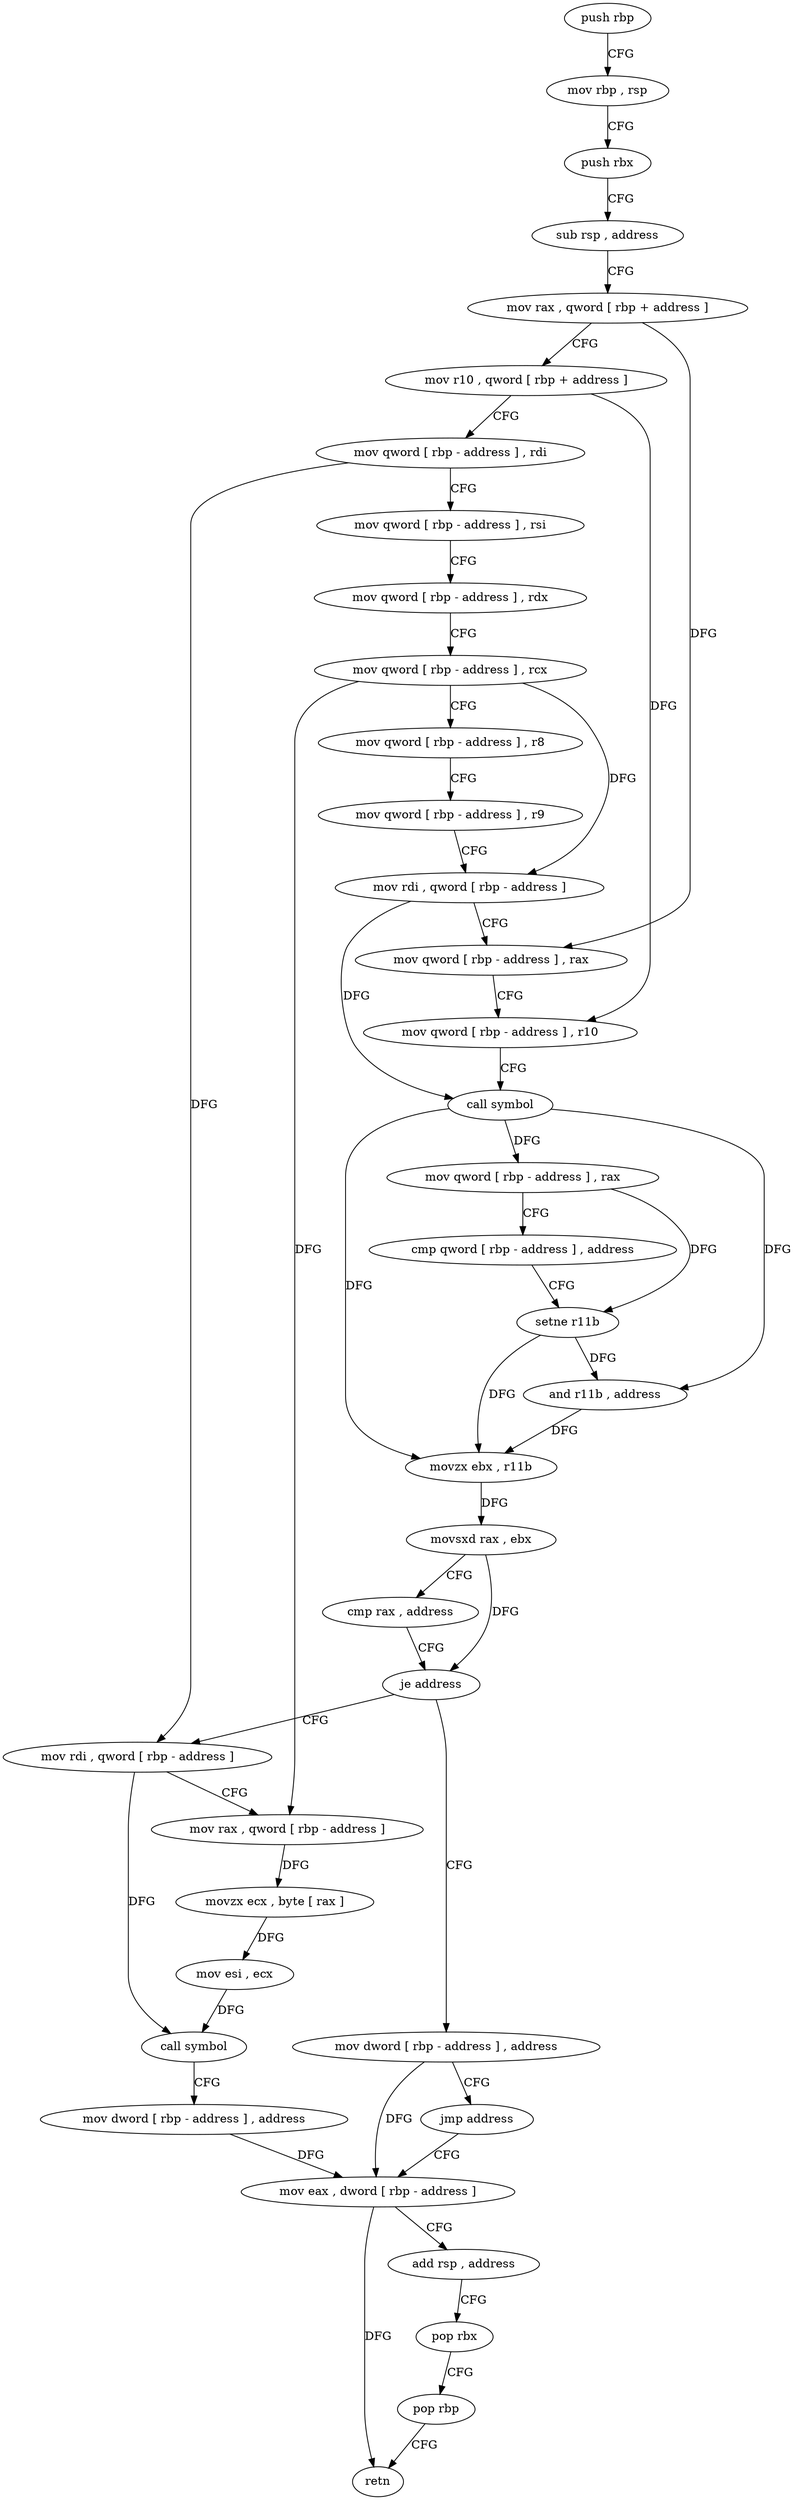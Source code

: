 digraph "func" {
"4262960" [label = "push rbp" ]
"4262961" [label = "mov rbp , rsp" ]
"4262964" [label = "push rbx" ]
"4262965" [label = "sub rsp , address" ]
"4262969" [label = "mov rax , qword [ rbp + address ]" ]
"4262973" [label = "mov r10 , qword [ rbp + address ]" ]
"4262977" [label = "mov qword [ rbp - address ] , rdi" ]
"4262981" [label = "mov qword [ rbp - address ] , rsi" ]
"4262985" [label = "mov qword [ rbp - address ] , rdx" ]
"4262989" [label = "mov qword [ rbp - address ] , rcx" ]
"4262993" [label = "mov qword [ rbp - address ] , r8" ]
"4262997" [label = "mov qword [ rbp - address ] , r9" ]
"4263001" [label = "mov rdi , qword [ rbp - address ]" ]
"4263005" [label = "mov qword [ rbp - address ] , rax" ]
"4263009" [label = "mov qword [ rbp - address ] , r10" ]
"4263013" [label = "call symbol" ]
"4263018" [label = "mov qword [ rbp - address ] , rax" ]
"4263022" [label = "cmp qword [ rbp - address ] , address" ]
"4263027" [label = "setne r11b" ]
"4263031" [label = "and r11b , address" ]
"4263035" [label = "movzx ebx , r11b" ]
"4263039" [label = "movsxd rax , ebx" ]
"4263042" [label = "cmp rax , address" ]
"4263046" [label = "je address" ]
"4263064" [label = "mov rdi , qword [ rbp - address ]" ]
"4263052" [label = "mov dword [ rbp - address ] , address" ]
"4263068" [label = "mov rax , qword [ rbp - address ]" ]
"4263072" [label = "movzx ecx , byte [ rax ]" ]
"4263075" [label = "mov esi , ecx" ]
"4263077" [label = "call symbol" ]
"4263082" [label = "mov dword [ rbp - address ] , address" ]
"4263089" [label = "mov eax , dword [ rbp - address ]" ]
"4263059" [label = "jmp address" ]
"4263092" [label = "add rsp , address" ]
"4263096" [label = "pop rbx" ]
"4263097" [label = "pop rbp" ]
"4263098" [label = "retn" ]
"4262960" -> "4262961" [ label = "CFG" ]
"4262961" -> "4262964" [ label = "CFG" ]
"4262964" -> "4262965" [ label = "CFG" ]
"4262965" -> "4262969" [ label = "CFG" ]
"4262969" -> "4262973" [ label = "CFG" ]
"4262969" -> "4263005" [ label = "DFG" ]
"4262973" -> "4262977" [ label = "CFG" ]
"4262973" -> "4263009" [ label = "DFG" ]
"4262977" -> "4262981" [ label = "CFG" ]
"4262977" -> "4263064" [ label = "DFG" ]
"4262981" -> "4262985" [ label = "CFG" ]
"4262985" -> "4262989" [ label = "CFG" ]
"4262989" -> "4262993" [ label = "CFG" ]
"4262989" -> "4263001" [ label = "DFG" ]
"4262989" -> "4263068" [ label = "DFG" ]
"4262993" -> "4262997" [ label = "CFG" ]
"4262997" -> "4263001" [ label = "CFG" ]
"4263001" -> "4263005" [ label = "CFG" ]
"4263001" -> "4263013" [ label = "DFG" ]
"4263005" -> "4263009" [ label = "CFG" ]
"4263009" -> "4263013" [ label = "CFG" ]
"4263013" -> "4263018" [ label = "DFG" ]
"4263013" -> "4263031" [ label = "DFG" ]
"4263013" -> "4263035" [ label = "DFG" ]
"4263018" -> "4263022" [ label = "CFG" ]
"4263018" -> "4263027" [ label = "DFG" ]
"4263022" -> "4263027" [ label = "CFG" ]
"4263027" -> "4263031" [ label = "DFG" ]
"4263027" -> "4263035" [ label = "DFG" ]
"4263031" -> "4263035" [ label = "DFG" ]
"4263035" -> "4263039" [ label = "DFG" ]
"4263039" -> "4263042" [ label = "CFG" ]
"4263039" -> "4263046" [ label = "DFG" ]
"4263042" -> "4263046" [ label = "CFG" ]
"4263046" -> "4263064" [ label = "CFG" ]
"4263046" -> "4263052" [ label = "CFG" ]
"4263064" -> "4263068" [ label = "CFG" ]
"4263064" -> "4263077" [ label = "DFG" ]
"4263052" -> "4263059" [ label = "CFG" ]
"4263052" -> "4263089" [ label = "DFG" ]
"4263068" -> "4263072" [ label = "DFG" ]
"4263072" -> "4263075" [ label = "DFG" ]
"4263075" -> "4263077" [ label = "DFG" ]
"4263077" -> "4263082" [ label = "CFG" ]
"4263082" -> "4263089" [ label = "DFG" ]
"4263089" -> "4263092" [ label = "CFG" ]
"4263089" -> "4263098" [ label = "DFG" ]
"4263059" -> "4263089" [ label = "CFG" ]
"4263092" -> "4263096" [ label = "CFG" ]
"4263096" -> "4263097" [ label = "CFG" ]
"4263097" -> "4263098" [ label = "CFG" ]
}
